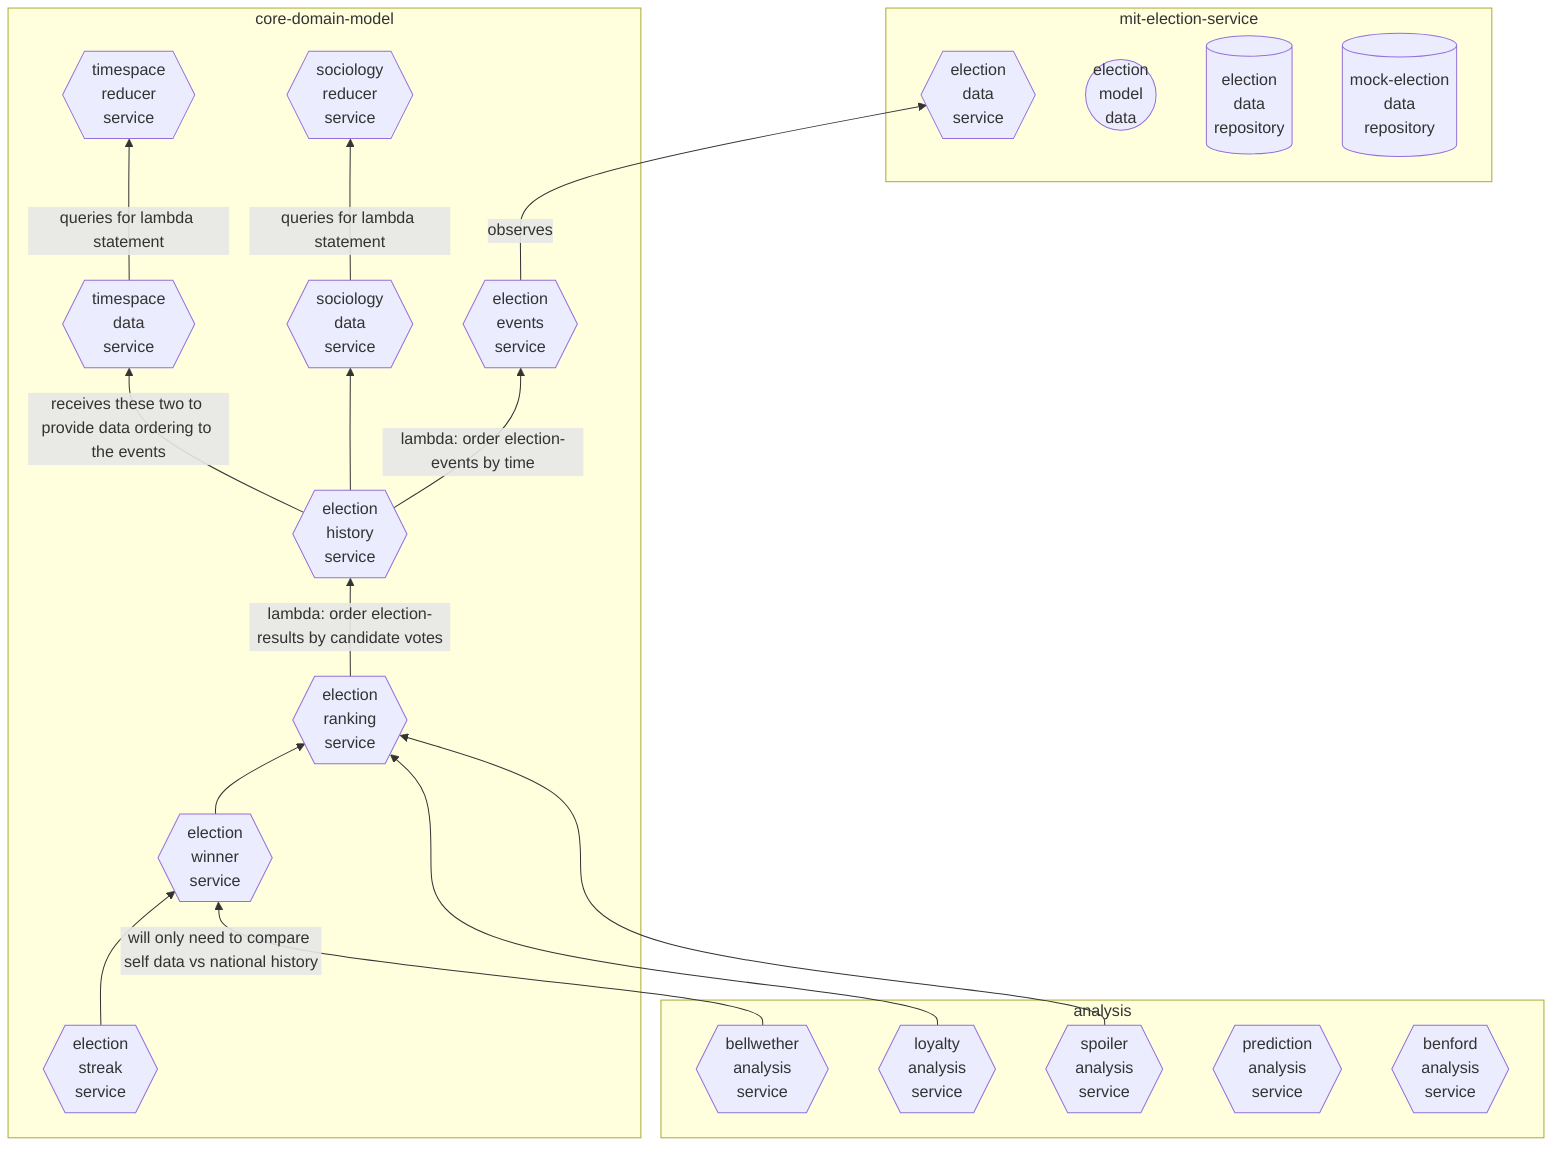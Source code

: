 graph BT

    subgraph analysis [analysis]
    BellwetherAnalysisService{{bellwether<br>analysis<br>service}}
    LoyaltyAnalysisService{{loyalty<br>analysis<br>service}}
    SpoilerAnalysisService{{spoiler<br>analysis<br>service}}
    PredictionAnalysisService{{prediction<br>analysis<br>service}}
    BenfordAnalysisService{{benford<br>analysis<br>service}}
    end

    subgraph core-domain-model [core-domain-model]
    ElectionEventsService{{election<br>events<br>service}}
    TimespaceDataService{{timespace<br>data<br>service}}
    SociologyDataService{{sociology<br>data<br>service}}
    TimespaceReducerService{{timespace<br>reducer<br>service}}
    SociologyReducerService{{sociology<br>reducer<br>service}}
    ElectionHistoryService{{election<br>history<br>service}}
    ElectionRankingService{{election<br>ranking<br>service}}
    ElectionWinnerService{{election<br>winner<br>service}}
    ElectionStreakService{{election<br>streak<br>service}}
    end

    subgraph mit-election-service [mit-election-service]
    ElectionDataService{{election<br>data<br>service}}
    ElectionData((election<br>model<br>data))
    ElectionDataRepository[(election<br>data<br>repository)]
    MockElectionDataRepository[(mock-election<br>data<br>repository)]
    end

    ElectionEventsService -->|observes| ElectionDataService
    ElectionHistoryService -->|lambda: order election-events by time| ElectionEventsService
    ElectionHistoryService -->|receives these two to provide data ordering to the events| TimespaceDataService
    ElectionHistoryService --> SociologyDataService
    ElectionRankingService -->|lambda: order election-results by candidate votes| ElectionHistoryService
    TimespaceDataService -->|queries for lambda statement| TimespaceReducerService
    SociologyDataService -->|queries for lambda statement| SociologyReducerService
    ElectionWinnerService --> ElectionRankingService
    ElectionStreakService --> ElectionWinnerService
    BellwetherAnalysisService -->|will only need to compare self data vs national history| ElectionWinnerService
    LoyaltyAnalysisService --> ElectionRankingService
    SpoilerAnalysisService --> ElectionRankingService